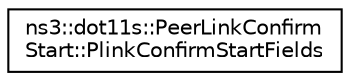 digraph "Graphical Class Hierarchy"
{
 // LATEX_PDF_SIZE
  edge [fontname="Helvetica",fontsize="10",labelfontname="Helvetica",labelfontsize="10"];
  node [fontname="Helvetica",fontsize="10",shape=record];
  rankdir="LR";
  Node0 [label="ns3::dot11s::PeerLinkConfirm\lStart::PlinkConfirmStartFields",height=0.2,width=0.4,color="black", fillcolor="white", style="filled",URL="$structns3_1_1dot11s_1_1_peer_link_confirm_start_1_1_plink_confirm_start_fields.html",tooltip="fields:"];
}
